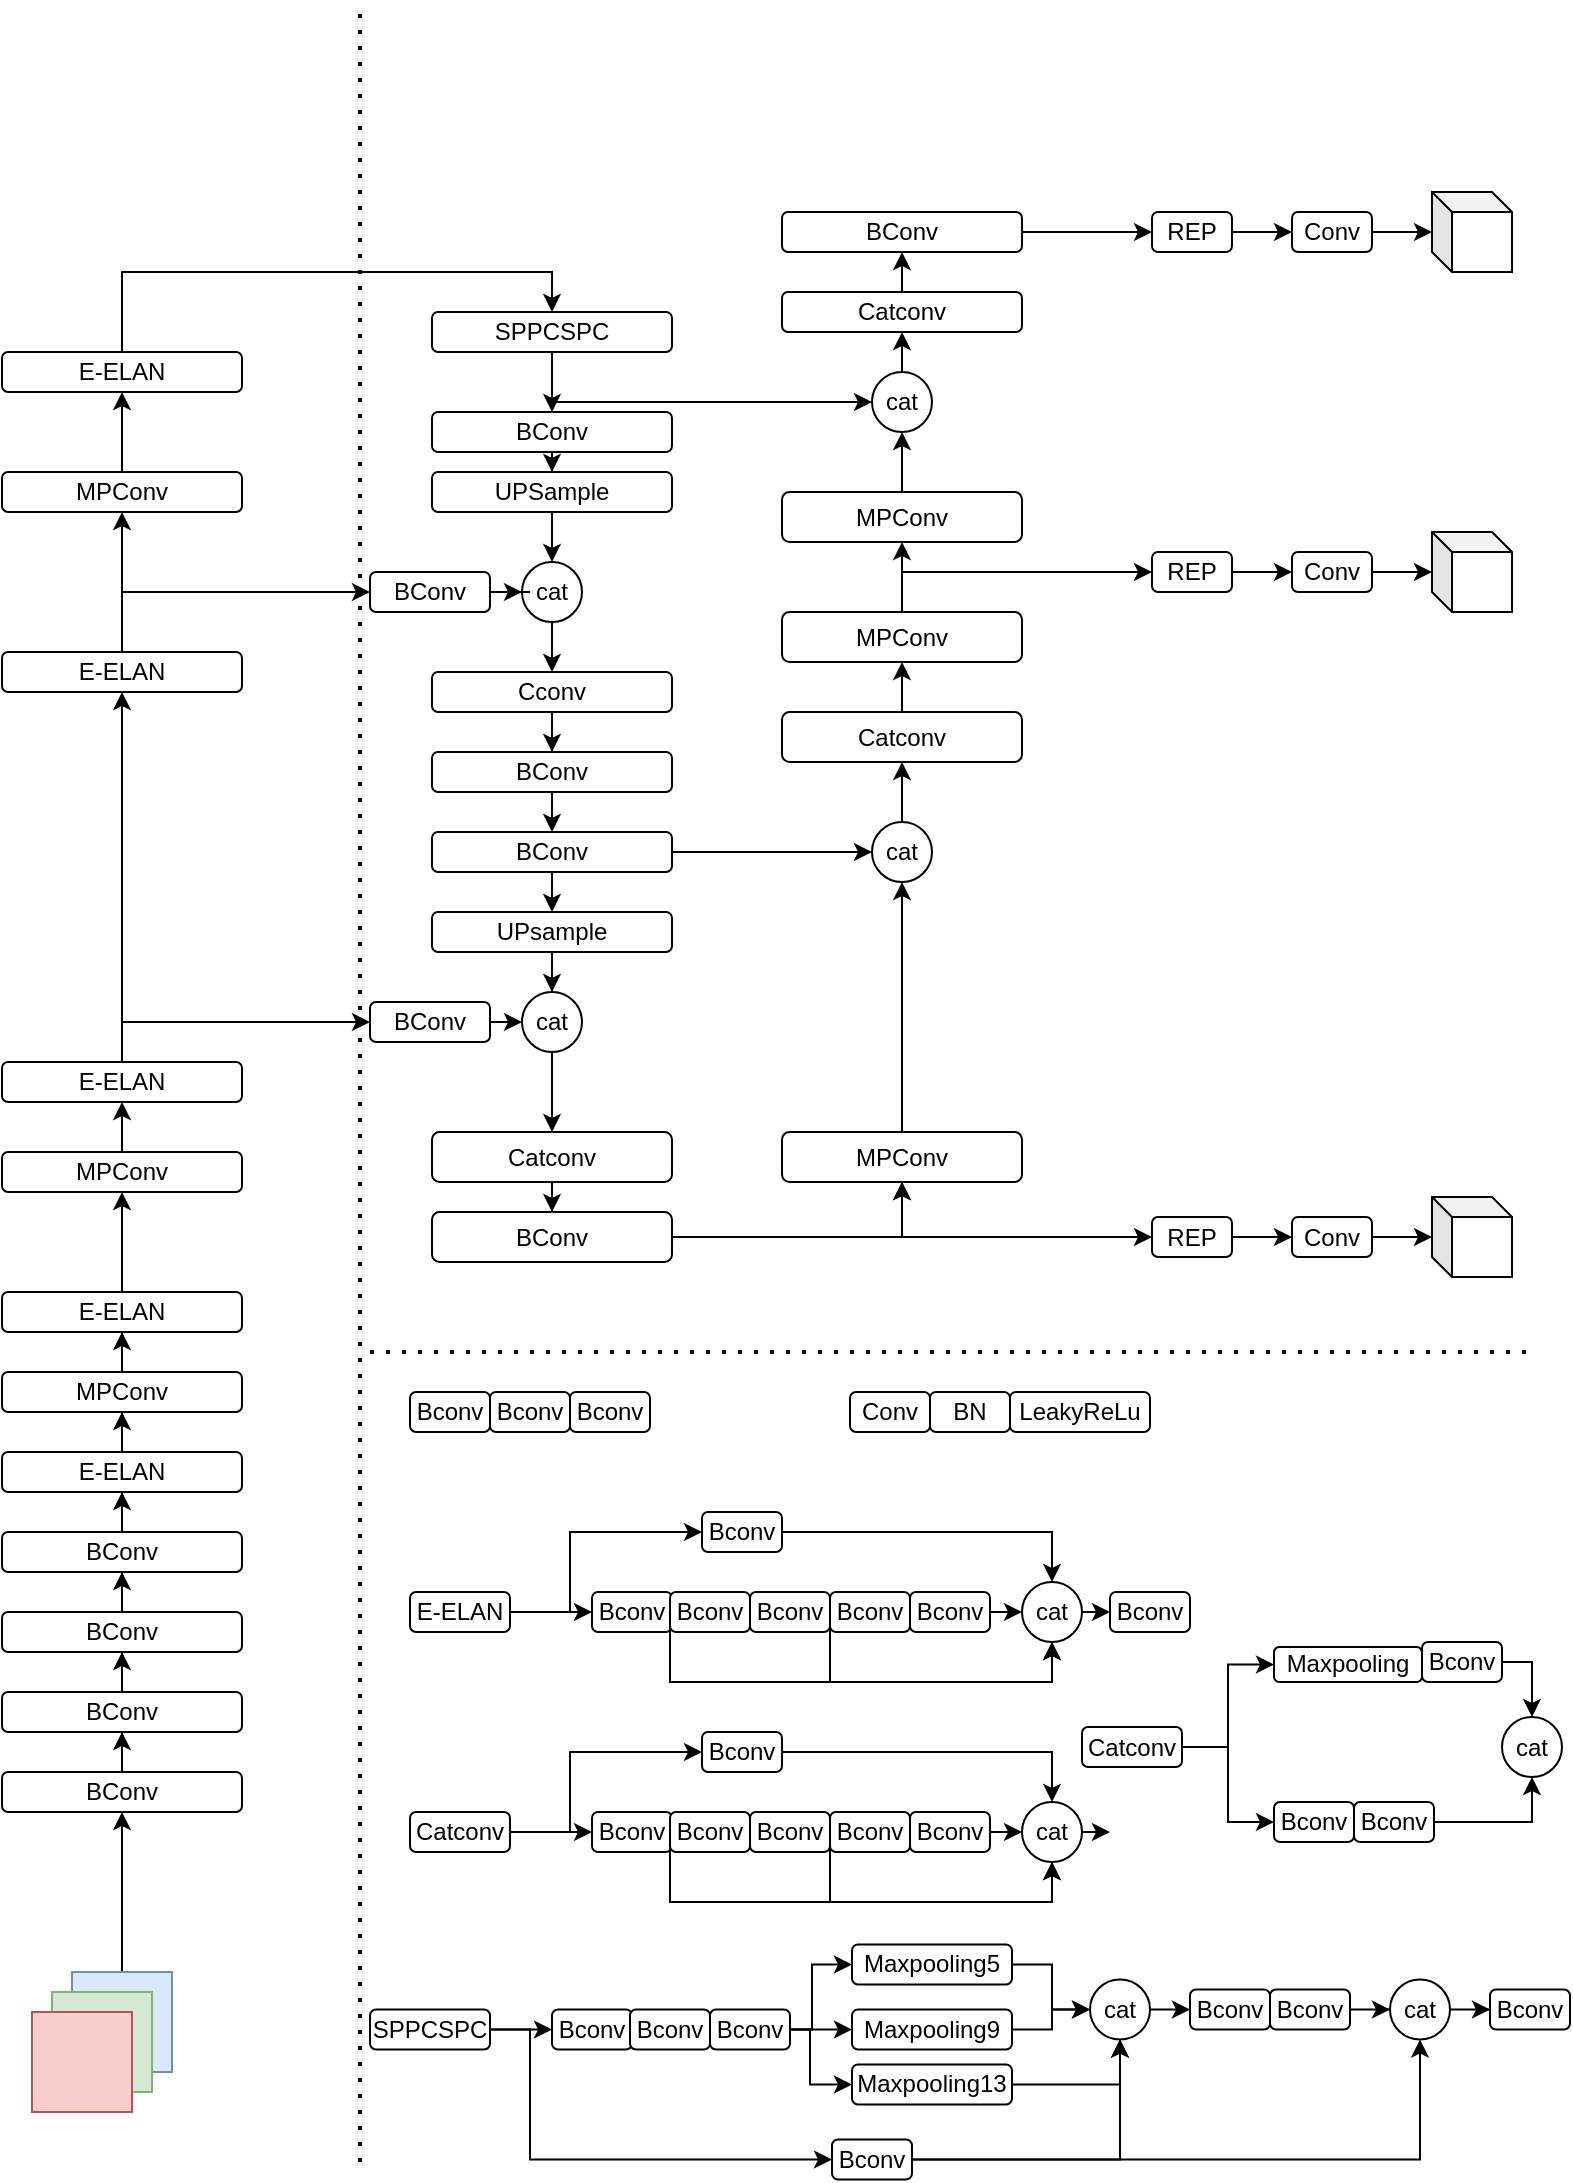 <mxfile version="20.6.2" type="github">
  <diagram id="i7gGXflLBzXJQ1Onad0F" name="第 1 页">
    <mxGraphModel dx="1422" dy="815" grid="1" gridSize="10" guides="1" tooltips="1" connect="1" arrows="1" fold="1" page="1" pageScale="1" pageWidth="827" pageHeight="1169" math="0" shadow="0">
      <root>
        <mxCell id="0" />
        <mxCell id="1" parent="0" />
        <mxCell id="96Z2TRk2g2hctk14bLeR-65" style="edgeStyle=orthogonalEdgeStyle;rounded=0;orthogonalLoop=1;jettySize=auto;html=1;exitX=0.5;exitY=0;exitDx=0;exitDy=0;entryX=0.5;entryY=1;entryDx=0;entryDy=0;" edge="1" parent="1" source="6hGsSX0xc1QD5v10wT_n-3" target="96Z2TRk2g2hctk14bLeR-2">
          <mxGeometry relative="1" as="geometry" />
        </mxCell>
        <mxCell id="6hGsSX0xc1QD5v10wT_n-3" value="" style="whiteSpace=wrap;html=1;aspect=fixed;fillColor=#dae8fc;strokeColor=#6c8ebf;" parent="1" vertex="1">
          <mxGeometry x="71" y="1040" width="50" height="50" as="geometry" />
        </mxCell>
        <mxCell id="6hGsSX0xc1QD5v10wT_n-2" value="" style="whiteSpace=wrap;html=1;aspect=fixed;fillColor=#d5e8d4;strokeColor=#82b366;" parent="1" vertex="1">
          <mxGeometry x="61" y="1050" width="50" height="50" as="geometry" />
        </mxCell>
        <mxCell id="6hGsSX0xc1QD5v10wT_n-1" value="" style="whiteSpace=wrap;html=1;aspect=fixed;fillColor=#f8cecc;strokeColor=#b85450;" parent="1" vertex="1">
          <mxGeometry x="51" y="1060" width="50" height="50" as="geometry" />
        </mxCell>
        <mxCell id="96Z2TRk2g2hctk14bLeR-6" style="edgeStyle=orthogonalEdgeStyle;rounded=0;orthogonalLoop=1;jettySize=auto;html=1;exitX=0.5;exitY=0;exitDx=0;exitDy=0;" edge="1" parent="1" source="96Z2TRk2g2hctk14bLeR-2" target="96Z2TRk2g2hctk14bLeR-5">
          <mxGeometry relative="1" as="geometry" />
        </mxCell>
        <mxCell id="96Z2TRk2g2hctk14bLeR-2" value="BConv" style="rounded=1;whiteSpace=wrap;html=1;" vertex="1" parent="1">
          <mxGeometry x="36" y="940" width="120" height="20" as="geometry" />
        </mxCell>
        <mxCell id="96Z2TRk2g2hctk14bLeR-8" value="" style="edgeStyle=orthogonalEdgeStyle;rounded=0;orthogonalLoop=1;jettySize=auto;html=1;" edge="1" parent="1" source="96Z2TRk2g2hctk14bLeR-5" target="96Z2TRk2g2hctk14bLeR-7">
          <mxGeometry relative="1" as="geometry" />
        </mxCell>
        <mxCell id="96Z2TRk2g2hctk14bLeR-5" value="BConv" style="rounded=1;whiteSpace=wrap;html=1;" vertex="1" parent="1">
          <mxGeometry x="36" y="900" width="120" height="20" as="geometry" />
        </mxCell>
        <mxCell id="96Z2TRk2g2hctk14bLeR-10" style="edgeStyle=orthogonalEdgeStyle;rounded=0;orthogonalLoop=1;jettySize=auto;html=1;exitX=0.5;exitY=0;exitDx=0;exitDy=0;" edge="1" parent="1" source="96Z2TRk2g2hctk14bLeR-7" target="96Z2TRk2g2hctk14bLeR-9">
          <mxGeometry relative="1" as="geometry" />
        </mxCell>
        <mxCell id="96Z2TRk2g2hctk14bLeR-7" value="BConv" style="rounded=1;whiteSpace=wrap;html=1;" vertex="1" parent="1">
          <mxGeometry x="36" y="860" width="120" height="20" as="geometry" />
        </mxCell>
        <mxCell id="96Z2TRk2g2hctk14bLeR-12" style="edgeStyle=orthogonalEdgeStyle;rounded=0;orthogonalLoop=1;jettySize=auto;html=1;exitX=0.5;exitY=0;exitDx=0;exitDy=0;" edge="1" parent="1" source="96Z2TRk2g2hctk14bLeR-9" target="96Z2TRk2g2hctk14bLeR-11">
          <mxGeometry relative="1" as="geometry" />
        </mxCell>
        <mxCell id="96Z2TRk2g2hctk14bLeR-9" value="BConv" style="rounded=1;whiteSpace=wrap;html=1;" vertex="1" parent="1">
          <mxGeometry x="36" y="820" width="120" height="20" as="geometry" />
        </mxCell>
        <mxCell id="96Z2TRk2g2hctk14bLeR-14" style="edgeStyle=orthogonalEdgeStyle;rounded=0;orthogonalLoop=1;jettySize=auto;html=1;exitX=0.5;exitY=0;exitDx=0;exitDy=0;" edge="1" parent="1" source="96Z2TRk2g2hctk14bLeR-11" target="96Z2TRk2g2hctk14bLeR-13">
          <mxGeometry relative="1" as="geometry" />
        </mxCell>
        <mxCell id="96Z2TRk2g2hctk14bLeR-11" value="E-ELAN" style="rounded=1;whiteSpace=wrap;html=1;" vertex="1" parent="1">
          <mxGeometry x="36" y="780" width="120" height="20" as="geometry" />
        </mxCell>
        <mxCell id="96Z2TRk2g2hctk14bLeR-16" style="edgeStyle=orthogonalEdgeStyle;rounded=0;orthogonalLoop=1;jettySize=auto;html=1;exitX=0.5;exitY=0;exitDx=0;exitDy=0;" edge="1" parent="1" source="96Z2TRk2g2hctk14bLeR-13" target="96Z2TRk2g2hctk14bLeR-15">
          <mxGeometry relative="1" as="geometry" />
        </mxCell>
        <mxCell id="96Z2TRk2g2hctk14bLeR-13" value="MPConv" style="rounded=1;whiteSpace=wrap;html=1;" vertex="1" parent="1">
          <mxGeometry x="36" y="740" width="120" height="20" as="geometry" />
        </mxCell>
        <mxCell id="96Z2TRk2g2hctk14bLeR-18" style="edgeStyle=orthogonalEdgeStyle;rounded=0;orthogonalLoop=1;jettySize=auto;html=1;exitX=0.5;exitY=0;exitDx=0;exitDy=0;" edge="1" parent="1" source="96Z2TRk2g2hctk14bLeR-15" target="96Z2TRk2g2hctk14bLeR-17">
          <mxGeometry relative="1" as="geometry" />
        </mxCell>
        <mxCell id="96Z2TRk2g2hctk14bLeR-15" value="E-ELAN" style="rounded=1;whiteSpace=wrap;html=1;" vertex="1" parent="1">
          <mxGeometry x="36" y="700" width="120" height="20" as="geometry" />
        </mxCell>
        <mxCell id="96Z2TRk2g2hctk14bLeR-20" value="" style="edgeStyle=orthogonalEdgeStyle;rounded=0;orthogonalLoop=1;jettySize=auto;html=1;" edge="1" parent="1" source="96Z2TRk2g2hctk14bLeR-17" target="96Z2TRk2g2hctk14bLeR-19">
          <mxGeometry relative="1" as="geometry" />
        </mxCell>
        <mxCell id="96Z2TRk2g2hctk14bLeR-17" value="MPConv" style="rounded=1;whiteSpace=wrap;html=1;" vertex="1" parent="1">
          <mxGeometry x="36" y="630" width="120" height="20" as="geometry" />
        </mxCell>
        <mxCell id="96Z2TRk2g2hctk14bLeR-22" style="edgeStyle=orthogonalEdgeStyle;rounded=0;orthogonalLoop=1;jettySize=auto;html=1;exitX=0.5;exitY=0;exitDx=0;exitDy=0;" edge="1" parent="1" source="96Z2TRk2g2hctk14bLeR-19" target="96Z2TRk2g2hctk14bLeR-21">
          <mxGeometry relative="1" as="geometry" />
        </mxCell>
        <mxCell id="96Z2TRk2g2hctk14bLeR-45" style="edgeStyle=orthogonalEdgeStyle;rounded=0;orthogonalLoop=1;jettySize=auto;html=1;exitX=0.5;exitY=0;exitDx=0;exitDy=0;entryX=0;entryY=0.5;entryDx=0;entryDy=0;" edge="1" parent="1" source="96Z2TRk2g2hctk14bLeR-19" target="96Z2TRk2g2hctk14bLeR-43">
          <mxGeometry relative="1" as="geometry" />
        </mxCell>
        <mxCell id="96Z2TRk2g2hctk14bLeR-19" value="E-ELAN" style="rounded=1;whiteSpace=wrap;html=1;" vertex="1" parent="1">
          <mxGeometry x="36" y="585" width="120" height="20" as="geometry" />
        </mxCell>
        <mxCell id="96Z2TRk2g2hctk14bLeR-36" style="edgeStyle=orthogonalEdgeStyle;rounded=0;orthogonalLoop=1;jettySize=auto;html=1;exitX=0.5;exitY=0;exitDx=0;exitDy=0;entryX=0;entryY=0.5;entryDx=0;entryDy=0;" edge="1" parent="1" source="96Z2TRk2g2hctk14bLeR-21" target="96Z2TRk2g2hctk14bLeR-40">
          <mxGeometry relative="1" as="geometry">
            <mxPoint x="221" y="410" as="targetPoint" />
          </mxGeometry>
        </mxCell>
        <mxCell id="96Z2TRk2g2hctk14bLeR-41" style="edgeStyle=orthogonalEdgeStyle;rounded=0;orthogonalLoop=1;jettySize=auto;html=1;exitX=0.5;exitY=0;exitDx=0;exitDy=0;entryX=0.5;entryY=1;entryDx=0;entryDy=0;" edge="1" parent="1" source="96Z2TRk2g2hctk14bLeR-21" target="96Z2TRk2g2hctk14bLeR-23">
          <mxGeometry relative="1" as="geometry" />
        </mxCell>
        <mxCell id="96Z2TRk2g2hctk14bLeR-21" value="E-ELAN" style="rounded=1;whiteSpace=wrap;html=1;" vertex="1" parent="1">
          <mxGeometry x="36" y="380" width="120" height="20" as="geometry" />
        </mxCell>
        <mxCell id="96Z2TRk2g2hctk14bLeR-26" style="edgeStyle=orthogonalEdgeStyle;rounded=0;orthogonalLoop=1;jettySize=auto;html=1;exitX=0.5;exitY=0;exitDx=0;exitDy=0;" edge="1" parent="1" source="96Z2TRk2g2hctk14bLeR-23" target="96Z2TRk2g2hctk14bLeR-25">
          <mxGeometry relative="1" as="geometry" />
        </mxCell>
        <mxCell id="96Z2TRk2g2hctk14bLeR-23" value="MPConv" style="rounded=1;whiteSpace=wrap;html=1;" vertex="1" parent="1">
          <mxGeometry x="36" y="290" width="120" height="20" as="geometry" />
        </mxCell>
        <mxCell id="96Z2TRk2g2hctk14bLeR-29" style="edgeStyle=orthogonalEdgeStyle;rounded=0;orthogonalLoop=1;jettySize=auto;html=1;exitX=0.5;exitY=0;exitDx=0;exitDy=0;entryX=0.5;entryY=0;entryDx=0;entryDy=0;" edge="1" parent="1" source="96Z2TRk2g2hctk14bLeR-25" target="96Z2TRk2g2hctk14bLeR-28">
          <mxGeometry relative="1" as="geometry">
            <mxPoint x="311" y="260" as="targetPoint" />
          </mxGeometry>
        </mxCell>
        <mxCell id="96Z2TRk2g2hctk14bLeR-25" value="E-ELAN" style="rounded=1;whiteSpace=wrap;html=1;" vertex="1" parent="1">
          <mxGeometry x="36" y="230" width="120" height="20" as="geometry" />
        </mxCell>
        <mxCell id="96Z2TRk2g2hctk14bLeR-31" style="edgeStyle=orthogonalEdgeStyle;rounded=0;orthogonalLoop=1;jettySize=auto;html=1;exitX=0.5;exitY=1;exitDx=0;exitDy=0;" edge="1" parent="1" source="96Z2TRk2g2hctk14bLeR-28" target="96Z2TRk2g2hctk14bLeR-30">
          <mxGeometry relative="1" as="geometry" />
        </mxCell>
        <mxCell id="96Z2TRk2g2hctk14bLeR-73" style="edgeStyle=orthogonalEdgeStyle;rounded=0;orthogonalLoop=1;jettySize=auto;html=1;exitX=0.5;exitY=1;exitDx=0;exitDy=0;entryX=0;entryY=0.5;entryDx=0;entryDy=0;" edge="1" parent="1" source="96Z2TRk2g2hctk14bLeR-28" target="96Z2TRk2g2hctk14bLeR-71">
          <mxGeometry relative="1" as="geometry" />
        </mxCell>
        <mxCell id="96Z2TRk2g2hctk14bLeR-28" value="SPPCSPC" style="rounded=1;whiteSpace=wrap;html=1;" vertex="1" parent="1">
          <mxGeometry x="251" y="210" width="120" height="20" as="geometry" />
        </mxCell>
        <mxCell id="96Z2TRk2g2hctk14bLeR-33" style="edgeStyle=orthogonalEdgeStyle;rounded=0;orthogonalLoop=1;jettySize=auto;html=1;exitX=0.5;exitY=1;exitDx=0;exitDy=0;" edge="1" parent="1" source="96Z2TRk2g2hctk14bLeR-30" target="96Z2TRk2g2hctk14bLeR-32">
          <mxGeometry relative="1" as="geometry" />
        </mxCell>
        <mxCell id="96Z2TRk2g2hctk14bLeR-30" value="BConv" style="rounded=1;whiteSpace=wrap;html=1;" vertex="1" parent="1">
          <mxGeometry x="251" y="260" width="120" height="20" as="geometry" />
        </mxCell>
        <mxCell id="96Z2TRk2g2hctk14bLeR-38" value="" style="edgeStyle=orthogonalEdgeStyle;rounded=0;orthogonalLoop=1;jettySize=auto;html=1;" edge="1" parent="1" source="96Z2TRk2g2hctk14bLeR-32" target="96Z2TRk2g2hctk14bLeR-37">
          <mxGeometry relative="1" as="geometry" />
        </mxCell>
        <mxCell id="96Z2TRk2g2hctk14bLeR-32" value="UPSample" style="rounded=1;whiteSpace=wrap;html=1;" vertex="1" parent="1">
          <mxGeometry x="251" y="290" width="120" height="20" as="geometry" />
        </mxCell>
        <mxCell id="96Z2TRk2g2hctk14bLeR-50" value="" style="edgeStyle=orthogonalEdgeStyle;rounded=0;orthogonalLoop=1;jettySize=auto;html=1;" edge="1" parent="1" source="96Z2TRk2g2hctk14bLeR-37" target="96Z2TRk2g2hctk14bLeR-49">
          <mxGeometry relative="1" as="geometry" />
        </mxCell>
        <mxCell id="96Z2TRk2g2hctk14bLeR-37" value="cat" style="ellipse;whiteSpace=wrap;html=1;rounded=1;" vertex="1" parent="1">
          <mxGeometry x="296" y="335" width="30" height="30" as="geometry" />
        </mxCell>
        <mxCell id="96Z2TRk2g2hctk14bLeR-42" value="" style="edgeStyle=orthogonalEdgeStyle;rounded=0;orthogonalLoop=1;jettySize=auto;html=1;" edge="1" parent="1" source="96Z2TRk2g2hctk14bLeR-40" target="96Z2TRk2g2hctk14bLeR-37">
          <mxGeometry relative="1" as="geometry" />
        </mxCell>
        <mxCell id="96Z2TRk2g2hctk14bLeR-40" value="BConv" style="rounded=1;whiteSpace=wrap;html=1;" vertex="1" parent="1">
          <mxGeometry x="220" y="340" width="60" height="20" as="geometry" />
        </mxCell>
        <mxCell id="96Z2TRk2g2hctk14bLeR-47" style="edgeStyle=orthogonalEdgeStyle;rounded=0;orthogonalLoop=1;jettySize=auto;html=1;exitX=1;exitY=0.5;exitDx=0;exitDy=0;entryX=0;entryY=0.5;entryDx=0;entryDy=0;" edge="1" parent="1" source="96Z2TRk2g2hctk14bLeR-43" target="96Z2TRk2g2hctk14bLeR-48">
          <mxGeometry relative="1" as="geometry">
            <mxPoint x="311" y="565" as="targetPoint" />
          </mxGeometry>
        </mxCell>
        <mxCell id="96Z2TRk2g2hctk14bLeR-43" value="BConv" style="rounded=1;whiteSpace=wrap;html=1;" vertex="1" parent="1">
          <mxGeometry x="220" y="555" width="60" height="20" as="geometry" />
        </mxCell>
        <mxCell id="96Z2TRk2g2hctk14bLeR-67" value="" style="edgeStyle=orthogonalEdgeStyle;rounded=0;orthogonalLoop=1;jettySize=auto;html=1;" edge="1" parent="1" source="96Z2TRk2g2hctk14bLeR-48" target="96Z2TRk2g2hctk14bLeR-66">
          <mxGeometry relative="1" as="geometry" />
        </mxCell>
        <mxCell id="96Z2TRk2g2hctk14bLeR-48" value="cat" style="ellipse;whiteSpace=wrap;html=1;rounded=1;" vertex="1" parent="1">
          <mxGeometry x="296" y="550" width="30" height="30" as="geometry" />
        </mxCell>
        <mxCell id="96Z2TRk2g2hctk14bLeR-53" value="" style="edgeStyle=orthogonalEdgeStyle;rounded=0;orthogonalLoop=1;jettySize=auto;html=1;entryX=0.5;entryY=0;entryDx=0;entryDy=0;" edge="1" parent="1" source="96Z2TRk2g2hctk14bLeR-49" target="96Z2TRk2g2hctk14bLeR-55">
          <mxGeometry relative="1" as="geometry">
            <mxPoint x="311" y="430" as="targetPoint" />
          </mxGeometry>
        </mxCell>
        <mxCell id="96Z2TRk2g2hctk14bLeR-49" value="Cconv" style="rounded=1;whiteSpace=wrap;html=1;" vertex="1" parent="1">
          <mxGeometry x="251" y="390" width="120" height="20" as="geometry" />
        </mxCell>
        <mxCell id="96Z2TRk2g2hctk14bLeR-61" style="edgeStyle=orthogonalEdgeStyle;rounded=0;orthogonalLoop=1;jettySize=auto;html=1;exitX=0.5;exitY=1;exitDx=0;exitDy=0;entryX=0.5;entryY=0;entryDx=0;entryDy=0;" edge="1" parent="1" source="96Z2TRk2g2hctk14bLeR-54" target="96Z2TRk2g2hctk14bLeR-60">
          <mxGeometry relative="1" as="geometry" />
        </mxCell>
        <mxCell id="96Z2TRk2g2hctk14bLeR-91" value="" style="edgeStyle=orthogonalEdgeStyle;rounded=0;orthogonalLoop=1;jettySize=auto;html=1;" edge="1" parent="1" source="96Z2TRk2g2hctk14bLeR-54" target="96Z2TRk2g2hctk14bLeR-89">
          <mxGeometry relative="1" as="geometry" />
        </mxCell>
        <mxCell id="96Z2TRk2g2hctk14bLeR-54" value="BConv" style="rounded=1;whiteSpace=wrap;html=1;" vertex="1" parent="1">
          <mxGeometry x="251" y="470" width="120" height="20" as="geometry" />
        </mxCell>
        <mxCell id="96Z2TRk2g2hctk14bLeR-56" style="edgeStyle=orthogonalEdgeStyle;rounded=0;orthogonalLoop=1;jettySize=auto;html=1;exitX=0.5;exitY=1;exitDx=0;exitDy=0;entryX=0.5;entryY=0;entryDx=0;entryDy=0;" edge="1" parent="1" source="96Z2TRk2g2hctk14bLeR-55" target="96Z2TRk2g2hctk14bLeR-54">
          <mxGeometry relative="1" as="geometry" />
        </mxCell>
        <mxCell id="96Z2TRk2g2hctk14bLeR-55" value="BConv" style="rounded=1;whiteSpace=wrap;html=1;" vertex="1" parent="1">
          <mxGeometry x="251" y="430" width="120" height="20" as="geometry" />
        </mxCell>
        <mxCell id="96Z2TRk2g2hctk14bLeR-64" value="" style="edgeStyle=orthogonalEdgeStyle;rounded=0;orthogonalLoop=1;jettySize=auto;html=1;" edge="1" parent="1" source="96Z2TRk2g2hctk14bLeR-60" target="96Z2TRk2g2hctk14bLeR-48">
          <mxGeometry relative="1" as="geometry" />
        </mxCell>
        <mxCell id="96Z2TRk2g2hctk14bLeR-60" value="UPsample" style="rounded=1;whiteSpace=wrap;html=1;" vertex="1" parent="1">
          <mxGeometry x="251" y="510" width="120" height="20" as="geometry" />
        </mxCell>
        <mxCell id="96Z2TRk2g2hctk14bLeR-69" value="" style="edgeStyle=orthogonalEdgeStyle;rounded=0;orthogonalLoop=1;jettySize=auto;html=1;" edge="1" parent="1" source="96Z2TRk2g2hctk14bLeR-66" target="96Z2TRk2g2hctk14bLeR-68">
          <mxGeometry relative="1" as="geometry" />
        </mxCell>
        <mxCell id="96Z2TRk2g2hctk14bLeR-66" value="Catconv" style="whiteSpace=wrap;html=1;rounded=1;" vertex="1" parent="1">
          <mxGeometry x="251" y="620" width="120" height="25" as="geometry" />
        </mxCell>
        <mxCell id="96Z2TRk2g2hctk14bLeR-93" style="edgeStyle=orthogonalEdgeStyle;rounded=0;orthogonalLoop=1;jettySize=auto;html=1;exitX=1;exitY=0.5;exitDx=0;exitDy=0;entryX=0.5;entryY=1;entryDx=0;entryDy=0;" edge="1" parent="1" source="96Z2TRk2g2hctk14bLeR-68" target="96Z2TRk2g2hctk14bLeR-83">
          <mxGeometry relative="1" as="geometry" />
        </mxCell>
        <mxCell id="96Z2TRk2g2hctk14bLeR-102" value="" style="edgeStyle=orthogonalEdgeStyle;rounded=0;orthogonalLoop=1;jettySize=auto;html=1;" edge="1" parent="1" source="96Z2TRk2g2hctk14bLeR-68" target="96Z2TRk2g2hctk14bLeR-83">
          <mxGeometry relative="1" as="geometry" />
        </mxCell>
        <mxCell id="96Z2TRk2g2hctk14bLeR-105" style="edgeStyle=orthogonalEdgeStyle;rounded=0;orthogonalLoop=1;jettySize=auto;html=1;exitX=1;exitY=0.5;exitDx=0;exitDy=0;entryX=0;entryY=0.5;entryDx=0;entryDy=0;" edge="1" parent="1" source="96Z2TRk2g2hctk14bLeR-68" target="96Z2TRk2g2hctk14bLeR-101">
          <mxGeometry relative="1" as="geometry" />
        </mxCell>
        <mxCell id="96Z2TRk2g2hctk14bLeR-68" value="BConv" style="whiteSpace=wrap;html=1;rounded=1;" vertex="1" parent="1">
          <mxGeometry x="251" y="660" width="120" height="25" as="geometry" />
        </mxCell>
        <mxCell id="96Z2TRk2g2hctk14bLeR-96" style="edgeStyle=orthogonalEdgeStyle;rounded=0;orthogonalLoop=1;jettySize=auto;html=1;exitX=0.5;exitY=0;exitDx=0;exitDy=0;entryX=0.5;entryY=1;entryDx=0;entryDy=0;" edge="1" parent="1" source="96Z2TRk2g2hctk14bLeR-71" target="96Z2TRk2g2hctk14bLeR-94">
          <mxGeometry relative="1" as="geometry" />
        </mxCell>
        <mxCell id="96Z2TRk2g2hctk14bLeR-71" value="cat" style="ellipse;whiteSpace=wrap;html=1;rounded=1;" vertex="1" parent="1">
          <mxGeometry x="471" y="240" width="30" height="30" as="geometry" />
        </mxCell>
        <mxCell id="96Z2TRk2g2hctk14bLeR-78" value="" style="edgeStyle=orthogonalEdgeStyle;rounded=0;orthogonalLoop=1;jettySize=auto;html=1;" edge="1" parent="1" source="96Z2TRk2g2hctk14bLeR-76" target="96Z2TRk2g2hctk14bLeR-71">
          <mxGeometry relative="1" as="geometry" />
        </mxCell>
        <mxCell id="96Z2TRk2g2hctk14bLeR-76" value="MPConv" style="whiteSpace=wrap;html=1;rounded=1;" vertex="1" parent="1">
          <mxGeometry x="426" y="300" width="120" height="25" as="geometry" />
        </mxCell>
        <mxCell id="96Z2TRk2g2hctk14bLeR-84" value="" style="edgeStyle=orthogonalEdgeStyle;rounded=0;orthogonalLoop=1;jettySize=auto;html=1;" edge="1" parent="1" source="96Z2TRk2g2hctk14bLeR-81" target="96Z2TRk2g2hctk14bLeR-76">
          <mxGeometry relative="1" as="geometry" />
        </mxCell>
        <mxCell id="96Z2TRk2g2hctk14bLeR-106" style="edgeStyle=orthogonalEdgeStyle;rounded=0;orthogonalLoop=1;jettySize=auto;html=1;exitX=0.5;exitY=0;exitDx=0;exitDy=0;entryX=0;entryY=0.5;entryDx=0;entryDy=0;" edge="1" parent="1" source="96Z2TRk2g2hctk14bLeR-81" target="96Z2TRk2g2hctk14bLeR-100">
          <mxGeometry relative="1" as="geometry" />
        </mxCell>
        <mxCell id="96Z2TRk2g2hctk14bLeR-81" value="MPConv" style="whiteSpace=wrap;html=1;rounded=1;" vertex="1" parent="1">
          <mxGeometry x="426" y="360" width="120" height="25" as="geometry" />
        </mxCell>
        <mxCell id="96Z2TRk2g2hctk14bLeR-88" value="" style="edgeStyle=orthogonalEdgeStyle;rounded=0;orthogonalLoop=1;jettySize=auto;html=1;" edge="1" parent="1" source="96Z2TRk2g2hctk14bLeR-82" target="96Z2TRk2g2hctk14bLeR-81">
          <mxGeometry relative="1" as="geometry" />
        </mxCell>
        <mxCell id="96Z2TRk2g2hctk14bLeR-82" value="Catconv" style="whiteSpace=wrap;html=1;rounded=1;" vertex="1" parent="1">
          <mxGeometry x="426" y="410" width="120" height="25" as="geometry" />
        </mxCell>
        <mxCell id="96Z2TRk2g2hctk14bLeR-92" style="edgeStyle=orthogonalEdgeStyle;rounded=0;orthogonalLoop=1;jettySize=auto;html=1;exitX=0.5;exitY=0;exitDx=0;exitDy=0;entryX=0.5;entryY=1;entryDx=0;entryDy=0;" edge="1" parent="1" source="96Z2TRk2g2hctk14bLeR-83" target="96Z2TRk2g2hctk14bLeR-89">
          <mxGeometry relative="1" as="geometry" />
        </mxCell>
        <mxCell id="96Z2TRk2g2hctk14bLeR-83" value="MPConv" style="whiteSpace=wrap;html=1;rounded=1;" vertex="1" parent="1">
          <mxGeometry x="426" y="620" width="120" height="25" as="geometry" />
        </mxCell>
        <mxCell id="96Z2TRk2g2hctk14bLeR-90" value="" style="edgeStyle=orthogonalEdgeStyle;rounded=0;orthogonalLoop=1;jettySize=auto;html=1;" edge="1" parent="1" source="96Z2TRk2g2hctk14bLeR-89" target="96Z2TRk2g2hctk14bLeR-82">
          <mxGeometry relative="1" as="geometry" />
        </mxCell>
        <mxCell id="96Z2TRk2g2hctk14bLeR-89" value="cat" style="ellipse;whiteSpace=wrap;html=1;rounded=1;" vertex="1" parent="1">
          <mxGeometry x="471" y="465" width="30" height="30" as="geometry" />
        </mxCell>
        <mxCell id="96Z2TRk2g2hctk14bLeR-97" style="edgeStyle=orthogonalEdgeStyle;rounded=0;orthogonalLoop=1;jettySize=auto;html=1;exitX=0.5;exitY=0;exitDx=0;exitDy=0;entryX=0.5;entryY=1;entryDx=0;entryDy=0;" edge="1" parent="1" source="96Z2TRk2g2hctk14bLeR-94" target="96Z2TRk2g2hctk14bLeR-95">
          <mxGeometry relative="1" as="geometry" />
        </mxCell>
        <mxCell id="96Z2TRk2g2hctk14bLeR-94" value="Catconv" style="rounded=1;whiteSpace=wrap;html=1;" vertex="1" parent="1">
          <mxGeometry x="426" y="200" width="120" height="20" as="geometry" />
        </mxCell>
        <mxCell id="96Z2TRk2g2hctk14bLeR-99" style="edgeStyle=orthogonalEdgeStyle;rounded=0;orthogonalLoop=1;jettySize=auto;html=1;exitX=1;exitY=0.5;exitDx=0;exitDy=0;entryX=0;entryY=0.5;entryDx=0;entryDy=0;" edge="1" parent="1" source="96Z2TRk2g2hctk14bLeR-95" target="96Z2TRk2g2hctk14bLeR-98">
          <mxGeometry relative="1" as="geometry" />
        </mxCell>
        <mxCell id="96Z2TRk2g2hctk14bLeR-95" value="BConv" style="rounded=1;whiteSpace=wrap;html=1;" vertex="1" parent="1">
          <mxGeometry x="426" y="160" width="120" height="20" as="geometry" />
        </mxCell>
        <mxCell id="96Z2TRk2g2hctk14bLeR-108" value="" style="edgeStyle=orthogonalEdgeStyle;rounded=0;orthogonalLoop=1;jettySize=auto;html=1;" edge="1" parent="1" source="96Z2TRk2g2hctk14bLeR-98" target="96Z2TRk2g2hctk14bLeR-107">
          <mxGeometry relative="1" as="geometry" />
        </mxCell>
        <mxCell id="96Z2TRk2g2hctk14bLeR-98" value="REP" style="rounded=1;whiteSpace=wrap;html=1;" vertex="1" parent="1">
          <mxGeometry x="611" y="160" width="40" height="20" as="geometry" />
        </mxCell>
        <mxCell id="96Z2TRk2g2hctk14bLeR-110" value="" style="edgeStyle=orthogonalEdgeStyle;rounded=0;orthogonalLoop=1;jettySize=auto;html=1;" edge="1" parent="1" source="96Z2TRk2g2hctk14bLeR-100" target="96Z2TRk2g2hctk14bLeR-109">
          <mxGeometry relative="1" as="geometry" />
        </mxCell>
        <mxCell id="96Z2TRk2g2hctk14bLeR-100" value="REP" style="rounded=1;whiteSpace=wrap;html=1;" vertex="1" parent="1">
          <mxGeometry x="611" y="330" width="40" height="20" as="geometry" />
        </mxCell>
        <mxCell id="96Z2TRk2g2hctk14bLeR-113" value="" style="edgeStyle=orthogonalEdgeStyle;rounded=0;orthogonalLoop=1;jettySize=auto;html=1;" edge="1" parent="1" source="96Z2TRk2g2hctk14bLeR-101" target="96Z2TRk2g2hctk14bLeR-111">
          <mxGeometry relative="1" as="geometry" />
        </mxCell>
        <mxCell id="96Z2TRk2g2hctk14bLeR-101" value="REP" style="rounded=1;whiteSpace=wrap;html=1;" vertex="1" parent="1">
          <mxGeometry x="611" y="662.5" width="40" height="20" as="geometry" />
        </mxCell>
        <mxCell id="96Z2TRk2g2hctk14bLeR-141" value="" style="edgeStyle=orthogonalEdgeStyle;rounded=0;orthogonalLoop=1;jettySize=auto;html=1;" edge="1" parent="1" source="96Z2TRk2g2hctk14bLeR-107" target="96Z2TRk2g2hctk14bLeR-117">
          <mxGeometry relative="1" as="geometry" />
        </mxCell>
        <mxCell id="96Z2TRk2g2hctk14bLeR-107" value="Conv" style="rounded=1;whiteSpace=wrap;html=1;" vertex="1" parent="1">
          <mxGeometry x="681" y="160" width="40" height="20" as="geometry" />
        </mxCell>
        <mxCell id="96Z2TRk2g2hctk14bLeR-119" value="" style="edgeStyle=orthogonalEdgeStyle;rounded=0;orthogonalLoop=1;jettySize=auto;html=1;" edge="1" parent="1" source="96Z2TRk2g2hctk14bLeR-109" target="96Z2TRk2g2hctk14bLeR-118">
          <mxGeometry relative="1" as="geometry" />
        </mxCell>
        <mxCell id="96Z2TRk2g2hctk14bLeR-109" value="Conv" style="rounded=1;whiteSpace=wrap;html=1;" vertex="1" parent="1">
          <mxGeometry x="681" y="330" width="40" height="20" as="geometry" />
        </mxCell>
        <mxCell id="96Z2TRk2g2hctk14bLeR-121" value="" style="edgeStyle=orthogonalEdgeStyle;rounded=0;orthogonalLoop=1;jettySize=auto;html=1;" edge="1" parent="1" source="96Z2TRk2g2hctk14bLeR-111" target="96Z2TRk2g2hctk14bLeR-120">
          <mxGeometry relative="1" as="geometry" />
        </mxCell>
        <mxCell id="96Z2TRk2g2hctk14bLeR-111" value="Conv" style="rounded=1;whiteSpace=wrap;html=1;" vertex="1" parent="1">
          <mxGeometry x="681" y="662.5" width="40" height="20" as="geometry" />
        </mxCell>
        <mxCell id="96Z2TRk2g2hctk14bLeR-117" value="" style="shape=cube;whiteSpace=wrap;html=1;boundedLbl=1;backgroundOutline=1;darkOpacity=0.05;darkOpacity2=0.1;size=10;fontStyle=1" vertex="1" parent="1">
          <mxGeometry x="751" y="150" width="40" height="40" as="geometry" />
        </mxCell>
        <mxCell id="96Z2TRk2g2hctk14bLeR-118" value="" style="shape=cube;whiteSpace=wrap;html=1;boundedLbl=1;backgroundOutline=1;darkOpacity=0.05;darkOpacity2=0.1;size=10;" vertex="1" parent="1">
          <mxGeometry x="751" y="320" width="40" height="40" as="geometry" />
        </mxCell>
        <mxCell id="96Z2TRk2g2hctk14bLeR-120" value="" style="shape=cube;whiteSpace=wrap;html=1;boundedLbl=1;backgroundOutline=1;darkOpacity=0.05;darkOpacity2=0.1;size=10;" vertex="1" parent="1">
          <mxGeometry x="751" y="652.5" width="40" height="40" as="geometry" />
        </mxCell>
        <mxCell id="96Z2TRk2g2hctk14bLeR-129" value="" style="endArrow=none;dashed=1;html=1;dashPattern=1 3;strokeWidth=2;rounded=0;entryX=0.25;entryY=0;entryDx=0;entryDy=0;exitX=0.25;exitY=1;exitDx=0;exitDy=0;" edge="1" parent="1">
          <mxGeometry width="50" height="50" relative="1" as="geometry">
            <mxPoint x="215.0" y="1135" as="sourcePoint" />
            <mxPoint x="215.0" y="55" as="targetPoint" />
            <Array as="points" />
          </mxGeometry>
        </mxCell>
        <mxCell id="96Z2TRk2g2hctk14bLeR-130" value="" style="endArrow=none;dashed=1;html=1;dashPattern=1 3;strokeWidth=2;rounded=0;entryX=1;entryY=0.625;entryDx=0;entryDy=0;entryPerimeter=0;" edge="1" parent="1">
          <mxGeometry width="50" height="50" relative="1" as="geometry">
            <mxPoint x="220" y="730" as="sourcePoint" />
            <mxPoint x="800" y="730.0" as="targetPoint" />
          </mxGeometry>
        </mxCell>
        <mxCell id="96Z2TRk2g2hctk14bLeR-131" value="Bconv" style="rounded=1;whiteSpace=wrap;html=1;" vertex="1" parent="1">
          <mxGeometry x="240" y="750" width="40" height="20" as="geometry" />
        </mxCell>
        <mxCell id="96Z2TRk2g2hctk14bLeR-132" value="Bconv" style="rounded=1;whiteSpace=wrap;html=1;" vertex="1" parent="1">
          <mxGeometry x="280" y="750" width="40" height="20" as="geometry" />
        </mxCell>
        <mxCell id="96Z2TRk2g2hctk14bLeR-133" value="Bconv" style="rounded=1;whiteSpace=wrap;html=1;" vertex="1" parent="1">
          <mxGeometry x="320" y="750" width="40" height="20" as="geometry" />
        </mxCell>
        <mxCell id="96Z2TRk2g2hctk14bLeR-136" value="Conv" style="rounded=1;whiteSpace=wrap;html=1;" vertex="1" parent="1">
          <mxGeometry x="460" y="750" width="40" height="20" as="geometry" />
        </mxCell>
        <mxCell id="96Z2TRk2g2hctk14bLeR-137" value="BN" style="rounded=1;whiteSpace=wrap;html=1;" vertex="1" parent="1">
          <mxGeometry x="500" y="750" width="40" height="20" as="geometry" />
        </mxCell>
        <mxCell id="96Z2TRk2g2hctk14bLeR-138" value="LeakyReLu" style="rounded=1;whiteSpace=wrap;html=1;" vertex="1" parent="1">
          <mxGeometry x="540" y="750" width="70" height="20" as="geometry" />
        </mxCell>
        <mxCell id="96Z2TRk2g2hctk14bLeR-154" style="edgeStyle=orthogonalEdgeStyle;rounded=0;orthogonalLoop=1;jettySize=auto;html=1;exitX=1;exitY=0.5;exitDx=0;exitDy=0;entryX=0;entryY=0.5;entryDx=0;entryDy=0;" edge="1" parent="1" source="96Z2TRk2g2hctk14bLeR-142" target="96Z2TRk2g2hctk14bLeR-146">
          <mxGeometry relative="1" as="geometry">
            <Array as="points">
              <mxPoint x="320" y="860" />
              <mxPoint x="320" y="820" />
            </Array>
          </mxGeometry>
        </mxCell>
        <mxCell id="96Z2TRk2g2hctk14bLeR-243" style="edgeStyle=orthogonalEdgeStyle;rounded=0;orthogonalLoop=1;jettySize=auto;html=1;exitX=1;exitY=0.5;exitDx=0;exitDy=0;entryX=0;entryY=0.5;entryDx=0;entryDy=0;" edge="1" parent="1" source="96Z2TRk2g2hctk14bLeR-142" target="96Z2TRk2g2hctk14bLeR-143">
          <mxGeometry relative="1" as="geometry" />
        </mxCell>
        <mxCell id="96Z2TRk2g2hctk14bLeR-142" value="E-ELAN" style="rounded=1;whiteSpace=wrap;html=1;" vertex="1" parent="1">
          <mxGeometry x="240" y="850" width="50" height="20" as="geometry" />
        </mxCell>
        <mxCell id="96Z2TRk2g2hctk14bLeR-143" value="Bconv" style="rounded=1;whiteSpace=wrap;html=1;" vertex="1" parent="1">
          <mxGeometry x="331" y="850" width="40" height="20" as="geometry" />
        </mxCell>
        <mxCell id="96Z2TRk2g2hctk14bLeR-145" value="Bconv" style="rounded=1;whiteSpace=wrap;html=1;" vertex="1" parent="1">
          <mxGeometry x="590" y="850" width="40" height="20" as="geometry" />
        </mxCell>
        <mxCell id="96Z2TRk2g2hctk14bLeR-159" style="edgeStyle=orthogonalEdgeStyle;rounded=0;orthogonalLoop=1;jettySize=auto;html=1;exitX=1;exitY=0.5;exitDx=0;exitDy=0;entryX=0.5;entryY=0;entryDx=0;entryDy=0;" edge="1" parent="1" source="96Z2TRk2g2hctk14bLeR-146" target="96Z2TRk2g2hctk14bLeR-156">
          <mxGeometry relative="1" as="geometry" />
        </mxCell>
        <mxCell id="96Z2TRk2g2hctk14bLeR-146" value="Bconv" style="rounded=1;whiteSpace=wrap;html=1;" vertex="1" parent="1">
          <mxGeometry x="386" y="810" width="40" height="20" as="geometry" />
        </mxCell>
        <mxCell id="96Z2TRk2g2hctk14bLeR-157" style="edgeStyle=orthogonalEdgeStyle;rounded=0;orthogonalLoop=1;jettySize=auto;html=1;exitX=1;exitY=0.5;exitDx=0;exitDy=0;entryX=0;entryY=0.5;entryDx=0;entryDy=0;" edge="1" parent="1" source="96Z2TRk2g2hctk14bLeR-147" target="96Z2TRk2g2hctk14bLeR-156">
          <mxGeometry relative="1" as="geometry" />
        </mxCell>
        <mxCell id="96Z2TRk2g2hctk14bLeR-147" value="Bconv" style="rounded=1;whiteSpace=wrap;html=1;" vertex="1" parent="1">
          <mxGeometry x="490" y="850" width="40" height="20" as="geometry" />
        </mxCell>
        <mxCell id="96Z2TRk2g2hctk14bLeR-162" style="edgeStyle=orthogonalEdgeStyle;rounded=0;orthogonalLoop=1;jettySize=auto;html=1;exitX=0;exitY=0.5;exitDx=0;exitDy=0;entryX=0.5;entryY=1;entryDx=0;entryDy=0;" edge="1" parent="1" source="96Z2TRk2g2hctk14bLeR-148" target="96Z2TRk2g2hctk14bLeR-156">
          <mxGeometry relative="1" as="geometry">
            <mxPoint x="450" y="890" as="targetPoint" />
            <Array as="points">
              <mxPoint x="450" y="895" />
              <mxPoint x="561" y="895" />
            </Array>
          </mxGeometry>
        </mxCell>
        <mxCell id="96Z2TRk2g2hctk14bLeR-148" value="Bconv" style="rounded=1;whiteSpace=wrap;html=1;" vertex="1" parent="1">
          <mxGeometry x="450" y="850" width="40" height="20" as="geometry" />
        </mxCell>
        <mxCell id="96Z2TRk2g2hctk14bLeR-149" value="Bconv" style="rounded=1;whiteSpace=wrap;html=1;" vertex="1" parent="1">
          <mxGeometry x="410" y="850" width="40" height="20" as="geometry" />
        </mxCell>
        <mxCell id="96Z2TRk2g2hctk14bLeR-160" style="edgeStyle=orthogonalEdgeStyle;rounded=0;orthogonalLoop=1;jettySize=auto;html=1;exitX=0;exitY=0.5;exitDx=0;exitDy=0;entryX=0.5;entryY=1;entryDx=0;entryDy=0;" edge="1" parent="1" source="96Z2TRk2g2hctk14bLeR-150" target="96Z2TRk2g2hctk14bLeR-156">
          <mxGeometry relative="1" as="geometry">
            <Array as="points">
              <mxPoint x="370" y="895" />
              <mxPoint x="561" y="895" />
            </Array>
          </mxGeometry>
        </mxCell>
        <mxCell id="96Z2TRk2g2hctk14bLeR-150" value="Bconv" style="rounded=1;whiteSpace=wrap;html=1;" vertex="1" parent="1">
          <mxGeometry x="370" y="850" width="40" height="20" as="geometry" />
        </mxCell>
        <mxCell id="96Z2TRk2g2hctk14bLeR-158" style="edgeStyle=orthogonalEdgeStyle;rounded=0;orthogonalLoop=1;jettySize=auto;html=1;exitX=1;exitY=0.5;exitDx=0;exitDy=0;entryX=0;entryY=0.5;entryDx=0;entryDy=0;" edge="1" parent="1" source="96Z2TRk2g2hctk14bLeR-156" target="96Z2TRk2g2hctk14bLeR-145">
          <mxGeometry relative="1" as="geometry" />
        </mxCell>
        <mxCell id="96Z2TRk2g2hctk14bLeR-156" value="cat" style="ellipse;whiteSpace=wrap;html=1;rounded=1;" vertex="1" parent="1">
          <mxGeometry x="546" y="845" width="30" height="30" as="geometry" />
        </mxCell>
        <mxCell id="96Z2TRk2g2hctk14bLeR-180" style="edgeStyle=orthogonalEdgeStyle;rounded=0;orthogonalLoop=1;jettySize=auto;html=1;exitX=1;exitY=0.5;exitDx=0;exitDy=0;entryX=0;entryY=0.5;entryDx=0;entryDy=0;" edge="1" parent="1" source="96Z2TRk2g2hctk14bLeR-181" target="96Z2TRk2g2hctk14bLeR-185">
          <mxGeometry relative="1" as="geometry">
            <Array as="points">
              <mxPoint x="320" y="970" />
              <mxPoint x="320" y="930" />
            </Array>
          </mxGeometry>
        </mxCell>
        <mxCell id="96Z2TRk2g2hctk14bLeR-246" style="edgeStyle=orthogonalEdgeStyle;rounded=0;orthogonalLoop=1;jettySize=auto;html=1;exitX=1;exitY=0.5;exitDx=0;exitDy=0;entryX=0;entryY=0.5;entryDx=0;entryDy=0;" edge="1" parent="1" source="96Z2TRk2g2hctk14bLeR-181" target="96Z2TRk2g2hctk14bLeR-182">
          <mxGeometry relative="1" as="geometry" />
        </mxCell>
        <mxCell id="96Z2TRk2g2hctk14bLeR-181" value="Catconv" style="rounded=1;whiteSpace=wrap;html=1;" vertex="1" parent="1">
          <mxGeometry x="240" y="960" width="50" height="20" as="geometry" />
        </mxCell>
        <mxCell id="96Z2TRk2g2hctk14bLeR-182" value="Bconv" style="rounded=1;whiteSpace=wrap;html=1;" vertex="1" parent="1">
          <mxGeometry x="331" y="960" width="40" height="20" as="geometry" />
        </mxCell>
        <mxCell id="96Z2TRk2g2hctk14bLeR-184" style="edgeStyle=orthogonalEdgeStyle;rounded=0;orthogonalLoop=1;jettySize=auto;html=1;exitX=1;exitY=0.5;exitDx=0;exitDy=0;entryX=0.5;entryY=0;entryDx=0;entryDy=0;" edge="1" parent="1" source="96Z2TRk2g2hctk14bLeR-185" target="96Z2TRk2g2hctk14bLeR-194">
          <mxGeometry relative="1" as="geometry" />
        </mxCell>
        <mxCell id="96Z2TRk2g2hctk14bLeR-185" value="Bconv" style="rounded=1;whiteSpace=wrap;html=1;" vertex="1" parent="1">
          <mxGeometry x="386" y="920" width="40" height="20" as="geometry" />
        </mxCell>
        <mxCell id="96Z2TRk2g2hctk14bLeR-186" style="edgeStyle=orthogonalEdgeStyle;rounded=0;orthogonalLoop=1;jettySize=auto;html=1;exitX=1;exitY=0.5;exitDx=0;exitDy=0;entryX=0;entryY=0.5;entryDx=0;entryDy=0;" edge="1" parent="1" source="96Z2TRk2g2hctk14bLeR-187" target="96Z2TRk2g2hctk14bLeR-194">
          <mxGeometry relative="1" as="geometry" />
        </mxCell>
        <mxCell id="96Z2TRk2g2hctk14bLeR-187" value="Bconv" style="rounded=1;whiteSpace=wrap;html=1;" vertex="1" parent="1">
          <mxGeometry x="490" y="960" width="40" height="20" as="geometry" />
        </mxCell>
        <mxCell id="96Z2TRk2g2hctk14bLeR-188" style="edgeStyle=orthogonalEdgeStyle;rounded=0;orthogonalLoop=1;jettySize=auto;html=1;exitX=0;exitY=0.5;exitDx=0;exitDy=0;entryX=0.5;entryY=1;entryDx=0;entryDy=0;" edge="1" parent="1" source="96Z2TRk2g2hctk14bLeR-189" target="96Z2TRk2g2hctk14bLeR-194">
          <mxGeometry relative="1" as="geometry">
            <mxPoint x="450" y="1000" as="targetPoint" />
            <Array as="points">
              <mxPoint x="450" y="1005" />
              <mxPoint x="561" y="1005" />
            </Array>
          </mxGeometry>
        </mxCell>
        <mxCell id="96Z2TRk2g2hctk14bLeR-189" value="Bconv" style="rounded=1;whiteSpace=wrap;html=1;" vertex="1" parent="1">
          <mxGeometry x="450" y="960" width="40" height="20" as="geometry" />
        </mxCell>
        <mxCell id="96Z2TRk2g2hctk14bLeR-190" value="Bconv" style="rounded=1;whiteSpace=wrap;html=1;" vertex="1" parent="1">
          <mxGeometry x="410" y="960" width="40" height="20" as="geometry" />
        </mxCell>
        <mxCell id="96Z2TRk2g2hctk14bLeR-191" style="edgeStyle=orthogonalEdgeStyle;rounded=0;orthogonalLoop=1;jettySize=auto;html=1;exitX=0;exitY=0.5;exitDx=0;exitDy=0;entryX=0.5;entryY=1;entryDx=0;entryDy=0;" edge="1" parent="1" source="96Z2TRk2g2hctk14bLeR-192" target="96Z2TRk2g2hctk14bLeR-194">
          <mxGeometry relative="1" as="geometry">
            <Array as="points">
              <mxPoint x="370" y="1005" />
              <mxPoint x="561" y="1005" />
            </Array>
          </mxGeometry>
        </mxCell>
        <mxCell id="96Z2TRk2g2hctk14bLeR-192" value="Bconv" style="rounded=1;whiteSpace=wrap;html=1;" vertex="1" parent="1">
          <mxGeometry x="370" y="960" width="40" height="20" as="geometry" />
        </mxCell>
        <mxCell id="96Z2TRk2g2hctk14bLeR-193" style="edgeStyle=orthogonalEdgeStyle;rounded=0;orthogonalLoop=1;jettySize=auto;html=1;exitX=1;exitY=0.5;exitDx=0;exitDy=0;entryX=0;entryY=0.5;entryDx=0;entryDy=0;" edge="1" parent="1" source="96Z2TRk2g2hctk14bLeR-194">
          <mxGeometry relative="1" as="geometry">
            <mxPoint x="590" y="970.0" as="targetPoint" />
          </mxGeometry>
        </mxCell>
        <mxCell id="96Z2TRk2g2hctk14bLeR-194" value="cat" style="ellipse;whiteSpace=wrap;html=1;rounded=1;" vertex="1" parent="1">
          <mxGeometry x="546" y="955" width="30" height="30" as="geometry" />
        </mxCell>
        <mxCell id="96Z2TRk2g2hctk14bLeR-215" style="edgeStyle=orthogonalEdgeStyle;rounded=0;orthogonalLoop=1;jettySize=auto;html=1;exitX=1;exitY=0.5;exitDx=0;exitDy=0;entryX=0;entryY=0.5;entryDx=0;entryDy=0;" edge="1" parent="1" source="96Z2TRk2g2hctk14bLeR-197" target="96Z2TRk2g2hctk14bLeR-198">
          <mxGeometry relative="1" as="geometry" />
        </mxCell>
        <mxCell id="96Z2TRk2g2hctk14bLeR-227" style="edgeStyle=orthogonalEdgeStyle;rounded=0;orthogonalLoop=1;jettySize=auto;html=1;exitX=1;exitY=0.5;exitDx=0;exitDy=0;entryX=0;entryY=0.5;entryDx=0;entryDy=0;" edge="1" parent="1" source="96Z2TRk2g2hctk14bLeR-197" target="96Z2TRk2g2hctk14bLeR-200">
          <mxGeometry relative="1" as="geometry" />
        </mxCell>
        <mxCell id="96Z2TRk2g2hctk14bLeR-197" value="Catconv" style="rounded=1;whiteSpace=wrap;html=1;" vertex="1" parent="1">
          <mxGeometry x="576" y="917.5" width="50" height="20" as="geometry" />
        </mxCell>
        <mxCell id="96Z2TRk2g2hctk14bLeR-198" value="Bconv" style="rounded=1;whiteSpace=wrap;html=1;" vertex="1" parent="1">
          <mxGeometry x="672" y="955" width="40" height="20" as="geometry" />
        </mxCell>
        <mxCell id="96Z2TRk2g2hctk14bLeR-200" value="Maxpooling" style="rounded=1;whiteSpace=wrap;html=1;" vertex="1" parent="1">
          <mxGeometry x="672" y="877.5" width="74" height="17.5" as="geometry" />
        </mxCell>
        <mxCell id="96Z2TRk2g2hctk14bLeR-222" style="edgeStyle=orthogonalEdgeStyle;rounded=0;orthogonalLoop=1;jettySize=auto;html=1;exitX=1;exitY=0.5;exitDx=0;exitDy=0;entryX=0.5;entryY=1;entryDx=0;entryDy=0;" edge="1" parent="1" source="96Z2TRk2g2hctk14bLeR-207" target="96Z2TRk2g2hctk14bLeR-218">
          <mxGeometry relative="1" as="geometry" />
        </mxCell>
        <mxCell id="96Z2TRk2g2hctk14bLeR-207" value="Bconv" style="rounded=1;whiteSpace=wrap;html=1;" vertex="1" parent="1">
          <mxGeometry x="712" y="955" width="40" height="20" as="geometry" />
        </mxCell>
        <mxCell id="96Z2TRk2g2hctk14bLeR-219" style="edgeStyle=orthogonalEdgeStyle;rounded=0;orthogonalLoop=1;jettySize=auto;html=1;exitX=1;exitY=0.5;exitDx=0;exitDy=0;entryX=0.5;entryY=0;entryDx=0;entryDy=0;" edge="1" parent="1" source="96Z2TRk2g2hctk14bLeR-202" target="96Z2TRk2g2hctk14bLeR-218">
          <mxGeometry relative="1" as="geometry" />
        </mxCell>
        <mxCell id="96Z2TRk2g2hctk14bLeR-202" value="Bconv" style="rounded=1;whiteSpace=wrap;html=1;" vertex="1" parent="1">
          <mxGeometry x="746" y="875" width="40" height="20" as="geometry" />
        </mxCell>
        <mxCell id="96Z2TRk2g2hctk14bLeR-218" value="cat" style="ellipse;whiteSpace=wrap;html=1;rounded=1;" vertex="1" parent="1">
          <mxGeometry x="786" y="912.5" width="30" height="30" as="geometry" />
        </mxCell>
        <mxCell id="96Z2TRk2g2hctk14bLeR-249" style="edgeStyle=orthogonalEdgeStyle;rounded=0;orthogonalLoop=1;jettySize=auto;html=1;exitX=1;exitY=0.5;exitDx=0;exitDy=0;" edge="1" parent="1" source="96Z2TRk2g2hctk14bLeR-230" target="96Z2TRk2g2hctk14bLeR-231">
          <mxGeometry relative="1" as="geometry" />
        </mxCell>
        <mxCell id="96Z2TRk2g2hctk14bLeR-273" style="edgeStyle=orthogonalEdgeStyle;rounded=0;orthogonalLoop=1;jettySize=auto;html=1;exitX=1;exitY=0.5;exitDx=0;exitDy=0;entryX=0;entryY=0.5;entryDx=0;entryDy=0;" edge="1" parent="1" source="96Z2TRk2g2hctk14bLeR-230" target="96Z2TRk2g2hctk14bLeR-272">
          <mxGeometry relative="1" as="geometry">
            <Array as="points">
              <mxPoint x="300" y="1068.75" />
              <mxPoint x="300" y="1133.75" />
            </Array>
          </mxGeometry>
        </mxCell>
        <mxCell id="96Z2TRk2g2hctk14bLeR-230" value="SPPCSPC" style="rounded=1;whiteSpace=wrap;html=1;" vertex="1" parent="1">
          <mxGeometry x="220" y="1058.75" width="60" height="20" as="geometry" />
        </mxCell>
        <mxCell id="96Z2TRk2g2hctk14bLeR-231" value="Bconv" style="rounded=1;whiteSpace=wrap;html=1;" vertex="1" parent="1">
          <mxGeometry x="311" y="1058.75" width="40" height="20" as="geometry" />
        </mxCell>
        <mxCell id="96Z2TRk2g2hctk14bLeR-258" style="edgeStyle=orthogonalEdgeStyle;rounded=0;orthogonalLoop=1;jettySize=auto;html=1;exitX=1;exitY=0.5;exitDx=0;exitDy=0;entryX=0;entryY=0.5;entryDx=0;entryDy=0;" edge="1" parent="1" source="96Z2TRk2g2hctk14bLeR-238" target="96Z2TRk2g2hctk14bLeR-253">
          <mxGeometry relative="1" as="geometry" />
        </mxCell>
        <mxCell id="96Z2TRk2g2hctk14bLeR-260" style="edgeStyle=orthogonalEdgeStyle;rounded=0;orthogonalLoop=1;jettySize=auto;html=1;exitX=1;exitY=0.5;exitDx=0;exitDy=0;entryX=0;entryY=0.5;entryDx=0;entryDy=0;" edge="1" parent="1" source="96Z2TRk2g2hctk14bLeR-238" target="96Z2TRk2g2hctk14bLeR-250">
          <mxGeometry relative="1" as="geometry">
            <Array as="points">
              <mxPoint x="441" y="1068.75" />
              <mxPoint x="441" y="1036.75" />
            </Array>
          </mxGeometry>
        </mxCell>
        <mxCell id="96Z2TRk2g2hctk14bLeR-261" style="edgeStyle=orthogonalEdgeStyle;rounded=0;orthogonalLoop=1;jettySize=auto;html=1;exitX=1;exitY=0.5;exitDx=0;exitDy=0;entryX=0;entryY=0.5;entryDx=0;entryDy=0;" edge="1" parent="1" source="96Z2TRk2g2hctk14bLeR-238" target="96Z2TRk2g2hctk14bLeR-254">
          <mxGeometry relative="1" as="geometry">
            <Array as="points">
              <mxPoint x="440" y="1068.75" />
              <mxPoint x="440" y="1096.75" />
            </Array>
          </mxGeometry>
        </mxCell>
        <mxCell id="96Z2TRk2g2hctk14bLeR-238" value="Bconv" style="rounded=1;whiteSpace=wrap;html=1;" vertex="1" parent="1">
          <mxGeometry x="390" y="1058.75" width="40" height="20" as="geometry" />
        </mxCell>
        <mxCell id="96Z2TRk2g2hctk14bLeR-240" value="Bconv" style="rounded=1;whiteSpace=wrap;html=1;" vertex="1" parent="1">
          <mxGeometry x="350" y="1058.75" width="40" height="20" as="geometry" />
        </mxCell>
        <mxCell id="96Z2TRk2g2hctk14bLeR-266" style="edgeStyle=orthogonalEdgeStyle;rounded=0;orthogonalLoop=1;jettySize=auto;html=1;exitX=1;exitY=0.5;exitDx=0;exitDy=0;entryX=0;entryY=0.5;entryDx=0;entryDy=0;" edge="1" parent="1" source="96Z2TRk2g2hctk14bLeR-242" target="96Z2TRk2g2hctk14bLeR-265">
          <mxGeometry relative="1" as="geometry" />
        </mxCell>
        <mxCell id="96Z2TRk2g2hctk14bLeR-242" value="cat" style="ellipse;whiteSpace=wrap;html=1;rounded=1;" vertex="1" parent="1">
          <mxGeometry x="580" y="1043.75" width="30" height="30" as="geometry" />
        </mxCell>
        <mxCell id="96Z2TRk2g2hctk14bLeR-262" style="edgeStyle=orthogonalEdgeStyle;rounded=0;orthogonalLoop=1;jettySize=auto;html=1;exitX=1;exitY=0.5;exitDx=0;exitDy=0;entryX=0;entryY=0.5;entryDx=0;entryDy=0;" edge="1" parent="1" source="96Z2TRk2g2hctk14bLeR-250" target="96Z2TRk2g2hctk14bLeR-242">
          <mxGeometry relative="1" as="geometry" />
        </mxCell>
        <mxCell id="96Z2TRk2g2hctk14bLeR-250" value="Maxpooling5" style="rounded=1;whiteSpace=wrap;html=1;" vertex="1" parent="1">
          <mxGeometry x="461" y="1026.25" width="80" height="20" as="geometry" />
        </mxCell>
        <mxCell id="96Z2TRk2g2hctk14bLeR-263" style="edgeStyle=orthogonalEdgeStyle;rounded=0;orthogonalLoop=1;jettySize=auto;html=1;exitX=1;exitY=0.5;exitDx=0;exitDy=0;entryX=0;entryY=0.5;entryDx=0;entryDy=0;" edge="1" parent="1" source="96Z2TRk2g2hctk14bLeR-253" target="96Z2TRk2g2hctk14bLeR-242">
          <mxGeometry relative="1" as="geometry" />
        </mxCell>
        <mxCell id="96Z2TRk2g2hctk14bLeR-253" value="Maxpooling9" style="rounded=1;whiteSpace=wrap;html=1;" vertex="1" parent="1">
          <mxGeometry x="461" y="1058.75" width="80" height="20" as="geometry" />
        </mxCell>
        <mxCell id="96Z2TRk2g2hctk14bLeR-264" style="edgeStyle=orthogonalEdgeStyle;rounded=0;orthogonalLoop=1;jettySize=auto;html=1;exitX=1;exitY=0.5;exitDx=0;exitDy=0;entryX=0.5;entryY=1;entryDx=0;entryDy=0;" edge="1" parent="1" source="96Z2TRk2g2hctk14bLeR-254" target="96Z2TRk2g2hctk14bLeR-242">
          <mxGeometry relative="1" as="geometry" />
        </mxCell>
        <mxCell id="96Z2TRk2g2hctk14bLeR-254" value="Maxpooling13" style="rounded=1;whiteSpace=wrap;html=1;" vertex="1" parent="1">
          <mxGeometry x="461" y="1086.25" width="80" height="20" as="geometry" />
        </mxCell>
        <mxCell id="96Z2TRk2g2hctk14bLeR-265" value="Bconv" style="rounded=1;whiteSpace=wrap;html=1;" vertex="1" parent="1">
          <mxGeometry x="630" y="1048.75" width="40" height="20" as="geometry" />
        </mxCell>
        <mxCell id="96Z2TRk2g2hctk14bLeR-269" value="" style="edgeStyle=orthogonalEdgeStyle;rounded=0;orthogonalLoop=1;jettySize=auto;html=1;" edge="1" parent="1" source="96Z2TRk2g2hctk14bLeR-267" target="96Z2TRk2g2hctk14bLeR-268">
          <mxGeometry relative="1" as="geometry" />
        </mxCell>
        <mxCell id="96Z2TRk2g2hctk14bLeR-267" value="Bconv" style="rounded=1;whiteSpace=wrap;html=1;" vertex="1" parent="1">
          <mxGeometry x="670" y="1048.75" width="40" height="20" as="geometry" />
        </mxCell>
        <mxCell id="96Z2TRk2g2hctk14bLeR-271" value="" style="edgeStyle=orthogonalEdgeStyle;rounded=0;orthogonalLoop=1;jettySize=auto;html=1;" edge="1" parent="1" source="96Z2TRk2g2hctk14bLeR-268" target="96Z2TRk2g2hctk14bLeR-270">
          <mxGeometry relative="1" as="geometry" />
        </mxCell>
        <mxCell id="96Z2TRk2g2hctk14bLeR-268" value="cat" style="ellipse;whiteSpace=wrap;html=1;rounded=1;" vertex="1" parent="1">
          <mxGeometry x="730" y="1043.75" width="30" height="30" as="geometry" />
        </mxCell>
        <mxCell id="96Z2TRk2g2hctk14bLeR-270" value="Bconv" style="rounded=1;whiteSpace=wrap;html=1;" vertex="1" parent="1">
          <mxGeometry x="780" y="1048.75" width="40" height="20" as="geometry" />
        </mxCell>
        <mxCell id="96Z2TRk2g2hctk14bLeR-274" style="edgeStyle=orthogonalEdgeStyle;rounded=0;orthogonalLoop=1;jettySize=auto;html=1;exitX=1;exitY=0.5;exitDx=0;exitDy=0;entryX=0.5;entryY=1;entryDx=0;entryDy=0;" edge="1" parent="1" source="96Z2TRk2g2hctk14bLeR-272" target="96Z2TRk2g2hctk14bLeR-242">
          <mxGeometry relative="1" as="geometry" />
        </mxCell>
        <mxCell id="96Z2TRk2g2hctk14bLeR-275" style="edgeStyle=orthogonalEdgeStyle;rounded=0;orthogonalLoop=1;jettySize=auto;html=1;exitX=1;exitY=0.5;exitDx=0;exitDy=0;entryX=0.5;entryY=1;entryDx=0;entryDy=0;" edge="1" parent="1" source="96Z2TRk2g2hctk14bLeR-272" target="96Z2TRk2g2hctk14bLeR-268">
          <mxGeometry relative="1" as="geometry" />
        </mxCell>
        <mxCell id="96Z2TRk2g2hctk14bLeR-272" value="Bconv" style="rounded=1;whiteSpace=wrap;html=1;" vertex="1" parent="1">
          <mxGeometry x="451" y="1123.75" width="40" height="20" as="geometry" />
        </mxCell>
      </root>
    </mxGraphModel>
  </diagram>
</mxfile>
